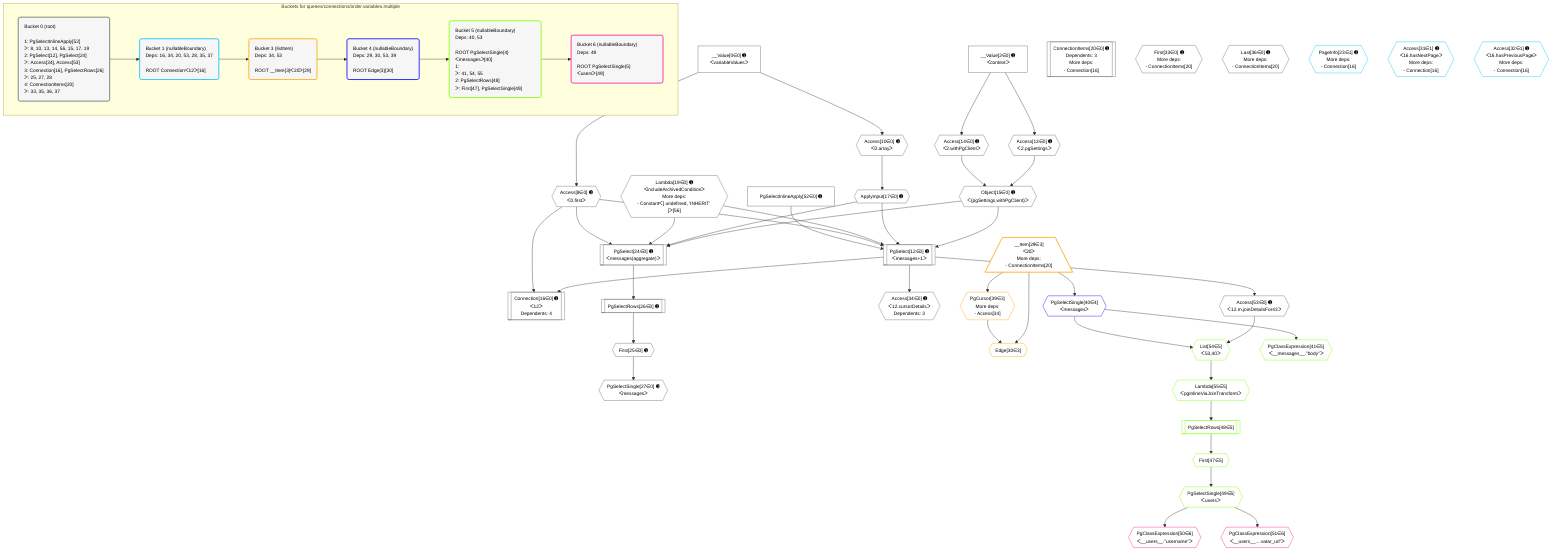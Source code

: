 %%{init: {'themeVariables': { 'fontSize': '12px'}}}%%
graph TD
    classDef path fill:#eee,stroke:#000,color:#000
    classDef plan fill:#fff,stroke-width:1px,color:#000
    classDef itemplan fill:#fff,stroke-width:2px,color:#000
    classDef unbatchedplan fill:#dff,stroke-width:1px,color:#000
    classDef sideeffectplan fill:#fcc,stroke-width:2px,color:#000
    classDef bucket fill:#f6f6f6,color:#000,stroke-width:2px,text-align:left

    subgraph "Buckets for queries/connections/order.variables.multiple"
    Bucket0("Bucket 0 (root)<br /><br />1: PgSelectInlineApply[52]<br />ᐳ: 8, 10, 13, 14, 56, 15, 17, 19<br />2: PgSelect[12], PgSelect[24]<br />ᐳ: Access[34], Access[53]<br />3: Connection[16], PgSelectRows[26]<br />ᐳ: 25, 27, 28<br />4: ConnectionItems[20]<br />ᐳ: 33, 35, 36, 37"):::bucket
    Bucket1("Bucket 1 (nullableBoundary)<br />Deps: 16, 34, 20, 53, 28, 35, 37<br /><br />ROOT Connectionᐸ12ᐳ[16]"):::bucket
    Bucket3("Bucket 3 (listItem)<br />Deps: 34, 53<br /><br />ROOT __Item{3}ᐸ20ᐳ[29]"):::bucket
    Bucket4("Bucket 4 (nullableBoundary)<br />Deps: 29, 30, 53, 39<br /><br />ROOT Edge{3}[30]"):::bucket
    Bucket5("Bucket 5 (nullableBoundary)<br />Deps: 40, 53<br /><br />ROOT PgSelectSingle{4}ᐸmessagesᐳ[40]<br />1: <br />ᐳ: 41, 54, 55<br />2: PgSelectRows[48]<br />ᐳ: First[47], PgSelectSingle[49]"):::bucket
    Bucket6("Bucket 6 (nullableBoundary)<br />Deps: 49<br /><br />ROOT PgSelectSingle{5}ᐸusersᐳ[49]"):::bucket
    end
    Bucket0 --> Bucket1
    Bucket1 --> Bucket3
    Bucket3 --> Bucket4
    Bucket4 --> Bucket5
    Bucket5 --> Bucket6

    %% plan dependencies
    PgSelect12[["PgSelect[12∈0] ➊<br />ᐸmessages+1ᐳ"]]:::plan
    Object15{{"Object[15∈0] ➊<br />ᐸ{pgSettings,withPgClient}ᐳ"}}:::plan
    ApplyInput17{{"ApplyInput[17∈0] ➊"}}:::plan
    Lambda19{{"Lambda[19∈0] ➊<br />ᐸincludeArchivedConditionᐳ<br />More deps:<br />- Constantᐸ[ undefined, 'INHERIT' ]ᐳ[56]"}}:::plan
    Access8{{"Access[8∈0] ➊<br />ᐸ0.firstᐳ"}}:::plan
    PgSelectInlineApply52["PgSelectInlineApply[52∈0] ➊"]:::plan
    Object15 & ApplyInput17 & Lambda19 & Access8 & PgSelectInlineApply52 --> PgSelect12
    PgSelect24[["PgSelect[24∈0] ➊<br />ᐸmessages(aggregate)ᐳ"]]:::plan
    Object15 & ApplyInput17 & Lambda19 & Access8 --> PgSelect24
    Access13{{"Access[13∈0] ➊<br />ᐸ2.pgSettingsᐳ"}}:::plan
    Access14{{"Access[14∈0] ➊<br />ᐸ2.withPgClientᐳ"}}:::plan
    Access13 & Access14 --> Object15
    Connection16[["Connection[16∈0] ➊<br />ᐸ12ᐳ<br />Dependents: 4"]]:::plan
    PgSelect12 & Access8 --> Connection16
    __Value0["__Value[0∈0] ➊<br />ᐸvariableValuesᐳ"]:::plan
    __Value0 --> Access8
    Access10{{"Access[10∈0] ➊<br />ᐸ0.arrayᐳ"}}:::plan
    __Value0 --> Access10
    __Value2["__Value[2∈0] ➊<br />ᐸcontextᐳ"]:::plan
    __Value2 --> Access13
    __Value2 --> Access14
    Access10 --> ApplyInput17
    ConnectionItems20[["ConnectionItems[20∈0] ➊<br />Dependents: 3<br />More deps:<br />- Connection[16]"]]:::plan
    First25{{"First[25∈0] ➊"}}:::plan
    PgSelectRows26[["PgSelectRows[26∈0] ➊"]]:::plan
    PgSelectRows26 --> First25
    PgSelect24 --> PgSelectRows26
    PgSelectSingle27{{"PgSelectSingle[27∈0] ➊<br />ᐸmessagesᐳ"}}:::plan
    First25 --> PgSelectSingle27
    First33{{"First[33∈0] ➊<br />More deps:<br />- ConnectionItems[20]"}}:::plan
    Access34{{"Access[34∈0] ➊<br />ᐸ12.cursorDetailsᐳ<br />Dependents: 3"}}:::plan
    PgSelect12 --> Access34
    Last36{{"Last[36∈0] ➊<br />More deps:<br />- ConnectionItems[20]"}}:::plan
    Access53{{"Access[53∈0] ➊<br />ᐸ12.m.joinDetailsFor43ᐳ"}}:::plan
    PgSelect12 --> Access53
    PageInfo23{{"PageInfo[23∈1] ➊<br />More deps:<br />- Connection[16]"}}:::plan
    Access31{{"Access[31∈1] ➊<br />ᐸ16.hasNextPageᐳ<br />More deps:<br />- Connection[16]"}}:::plan
    Access32{{"Access[32∈1] ➊<br />ᐸ16.hasPreviousPageᐳ<br />More deps:<br />- Connection[16]"}}:::plan
    Edge30{{"Edge[30∈3]"}}:::plan
    __Item29[/"__Item[29∈3]<br />ᐸ20ᐳ<br />More deps:<br />- ConnectionItems[20]"\]:::itemplan
    PgCursor39{{"PgCursor[39∈3]<br />More deps:<br />- Access[34]"}}:::plan
    __Item29 & PgCursor39 --> Edge30
    __Item29 --> PgCursor39
    PgSelectSingle40{{"PgSelectSingle[40∈4]<br />ᐸmessagesᐳ"}}:::plan
    __Item29 --> PgSelectSingle40
    List54{{"List[54∈5]<br />ᐸ53,40ᐳ"}}:::plan
    Access53 & PgSelectSingle40 --> List54
    PgClassExpression41{{"PgClassExpression[41∈5]<br />ᐸ__messages__.”body”ᐳ"}}:::plan
    PgSelectSingle40 --> PgClassExpression41
    First47{{"First[47∈5]"}}:::plan
    PgSelectRows48[["PgSelectRows[48∈5]"]]:::plan
    PgSelectRows48 --> First47
    Lambda55{{"Lambda[55∈5]<br />ᐸpgInlineViaJoinTransformᐳ"}}:::plan
    Lambda55 --> PgSelectRows48
    PgSelectSingle49{{"PgSelectSingle[49∈5]<br />ᐸusersᐳ"}}:::plan
    First47 --> PgSelectSingle49
    List54 --> Lambda55
    PgClassExpression50{{"PgClassExpression[50∈6]<br />ᐸ__users__.”username”ᐳ"}}:::plan
    PgSelectSingle49 --> PgClassExpression50
    PgClassExpression51{{"PgClassExpression[51∈6]<br />ᐸ__users__....vatar_url”ᐳ"}}:::plan
    PgSelectSingle49 --> PgClassExpression51

    %% define steps
    classDef bucket0 stroke:#696969
    class Bucket0,__Value0,__Value2,Access8,Access10,PgSelect12,Access13,Access14,Object15,Connection16,ApplyInput17,Lambda19,ConnectionItems20,PgSelect24,First25,PgSelectRows26,PgSelectSingle27,First33,Access34,Last36,PgSelectInlineApply52,Access53 bucket0
    classDef bucket1 stroke:#00bfff
    class Bucket1,PageInfo23,Access31,Access32 bucket1
    classDef bucket3 stroke:#ffa500
    class Bucket3,__Item29,Edge30,PgCursor39 bucket3
    classDef bucket4 stroke:#0000ff
    class Bucket4,PgSelectSingle40 bucket4
    classDef bucket5 stroke:#7fff00
    class Bucket5,PgClassExpression41,First47,PgSelectRows48,PgSelectSingle49,List54,Lambda55 bucket5
    classDef bucket6 stroke:#ff1493
    class Bucket6,PgClassExpression50,PgClassExpression51 bucket6